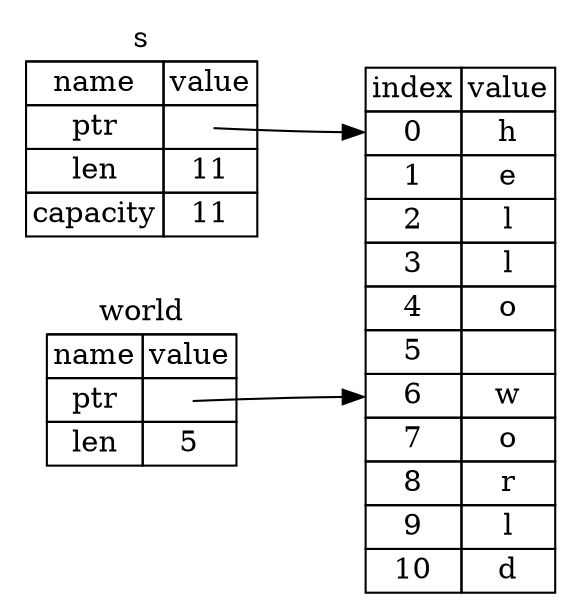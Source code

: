 digraph {
    rankdir=LR;
    overlap=false;
    dpi=300.0;
    node [shape="plaintext"];

    table0[label=<<TABLE BORDER="0" CELLBORDER="1" CELLSPACING="0">
        <TR><TD COLSPAN="2" SIDES="B">world</TD></TR>
        <TR><TD>name</TD><TD>value</TD></TR>
        <TR><TD>ptr</TD><TD PORT="pointer2"></TD></TR>
        <TR><TD>len</TD><TD>5</TD></TR>
    </TABLE>>];

    table3[label=<<TABLE BORDER="0" CELLBORDER="1" CELLSPACING="0">
        <TR><TD COLSPAN="2" SIDES="B">s</TD></TR>
        <TR><TD>name</TD><TD>value</TD></TR>
        <TR><TD>ptr</TD><TD PORT="pointer"></TD></TR>
        <TR><TD>len</TD><TD>11</TD></TR>
        <TR><TD>capacity</TD><TD>11</TD></TR>
    </TABLE>>];
    table4[label=<<TABLE BORDER="0" CELLBORDER="1" CELLSPACING="0">
        <TR><TD>index</TD><TD>value</TD></TR>
        <TR><TD PORT="pointee">0</TD><TD>h</TD></TR>
        <TR><TD>1</TD><TD>e</TD></TR>
        <TR><TD>2</TD><TD>l</TD></TR>
        <TR><TD>3</TD><TD>l</TD></TR>
        <TR><TD>4</TD><TD>o</TD></TR>
        <TR><TD>5</TD><TD> </TD></TR>
        <TR><TD PORT="pointee2">6</TD><TD>w</TD></TR>
        <TR><TD>7</TD><TD>o</TD></TR>
        <TR><TD>8</TD><TD>r</TD></TR>
        <TR><TD>9</TD><TD>l</TD></TR>
        <TR><TD>10</TD><TD>d</TD></TR>
    </TABLE>>];


    edge[tailclip="false"];
    table0:pointer2:c -> table4:pointee2;
    table3:pointer:c -> table4:pointee;
}
